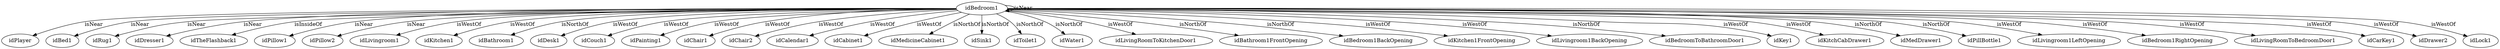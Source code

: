 digraph  {
idBedroom1 [node_type=entity_node];
idPlayer [node_type=entity_node];
idBed1 [node_type=entity_node];
idRug1 [node_type=entity_node];
idDresser1 [node_type=entity_node];
idTheFlashback1 [node_type=entity_node];
idPillow1 [node_type=entity_node];
idPillow2 [node_type=entity_node];
idLivingroom1 [node_type=entity_node];
idKitchen1 [node_type=entity_node];
idBathroom1 [node_type=entity_node];
idDesk1 [node_type=entity_node];
idCouch1 [node_type=entity_node];
idPainting1 [node_type=entity_node];
idChair1 [node_type=entity_node];
idChair2 [node_type=entity_node];
idCalendar1 [node_type=entity_node];
idCabinet1 [node_type=entity_node];
idMedicineCabinet1 [node_type=entity_node];
idSink1 [node_type=entity_node];
idToilet1 [node_type=entity_node];
idWater1 [node_type=entity_node];
idLivingRoomToKitchenDoor1 [node_type=entity_node];
idBathroom1FrontOpening [node_type=entity_node];
idBedroom1BackOpening [node_type=entity_node];
idKitchen1FrontOpening [node_type=entity_node];
idLivingroom1BackOpening [node_type=entity_node];
idBedroomToBathroomDoor1 [node_type=entity_node];
idKey1 [node_type=entity_node];
idKitchCabDrawer1 [node_type=entity_node];
idMedDrawer1 [node_type=entity_node];
idPillBottle1 [node_type=entity_node];
idLivingroom1LeftOpening [node_type=entity_node];
idBedroom1RightOpening [node_type=entity_node];
idLivingRoomToBedroomDoor1 [node_type=entity_node];
idCarKey1 [node_type=entity_node];
idDrawer2 [node_type=entity_node];
idLock1 [node_type=entity_node];
idBedroom1 -> idPlayer  [edge_type=relationship, label=isNear];
idBedroom1 -> idBed1  [edge_type=relationship, label=isNear];
idBedroom1 -> idRug1  [edge_type=relationship, label=isNear];
idBedroom1 -> idDresser1  [edge_type=relationship, label=isNear];
idBedroom1 -> idTheFlashback1  [edge_type=relationship, label=isInsideOf];
idBedroom1 -> idPillow1  [edge_type=relationship, label=isNear];
idBedroom1 -> idPillow2  [edge_type=relationship, label=isNear];
idBedroom1 -> idBedroom1  [edge_type=relationship, label=isNear];
idBedroom1 -> idLivingroom1  [edge_type=relationship, label=isWestOf];
idBedroom1 -> idKitchen1  [edge_type=relationship, label=isWestOf];
idBedroom1 -> idBathroom1  [edge_type=relationship, label=isNorthOf];
idBedroom1 -> idDesk1  [edge_type=relationship, label=isWestOf];
idBedroom1 -> idCouch1  [edge_type=relationship, label=isWestOf];
idBedroom1 -> idPainting1  [edge_type=relationship, label=isWestOf];
idBedroom1 -> idChair1  [edge_type=relationship, label=isWestOf];
idBedroom1 -> idChair2  [edge_type=relationship, label=isWestOf];
idBedroom1 -> idCalendar1  [edge_type=relationship, label=isWestOf];
idBedroom1 -> idCabinet1  [edge_type=relationship, label=isWestOf];
idBedroom1 -> idMedicineCabinet1  [edge_type=relationship, label=isNorthOf];
idBedroom1 -> idSink1  [edge_type=relationship, label=isNorthOf];
idBedroom1 -> idToilet1  [edge_type=relationship, label=isNorthOf];
idBedroom1 -> idWater1  [edge_type=relationship, label=isNorthOf];
idBedroom1 -> idLivingRoomToKitchenDoor1  [edge_type=relationship, label=isWestOf];
idBedroom1 -> idBathroom1FrontOpening  [edge_type=relationship, label=isNorthOf];
idBedroom1 -> idBedroom1BackOpening  [edge_type=relationship, label=isNorthOf];
idBedroom1 -> idKitchen1FrontOpening  [edge_type=relationship, label=isWestOf];
idBedroom1 -> idLivingroom1BackOpening  [edge_type=relationship, label=isWestOf];
idBedroom1 -> idBedroomToBathroomDoor1  [edge_type=relationship, label=isNorthOf];
idBedroom1 -> idKey1  [edge_type=relationship, label=isWestOf];
idBedroom1 -> idKitchCabDrawer1  [edge_type=relationship, label=isWestOf];
idBedroom1 -> idMedDrawer1  [edge_type=relationship, label=isNorthOf];
idBedroom1 -> idPillBottle1  [edge_type=relationship, label=isNorthOf];
idBedroom1 -> idLivingroom1LeftOpening  [edge_type=relationship, label=isWestOf];
idBedroom1 -> idBedroom1RightOpening  [edge_type=relationship, label=isWestOf];
idBedroom1 -> idLivingRoomToBedroomDoor1  [edge_type=relationship, label=isWestOf];
idBedroom1 -> idCarKey1  [edge_type=relationship, label=isWestOf];
idBedroom1 -> idDrawer2  [edge_type=relationship, label=isWestOf];
idBedroom1 -> idLock1  [edge_type=relationship, label=isWestOf];
}

